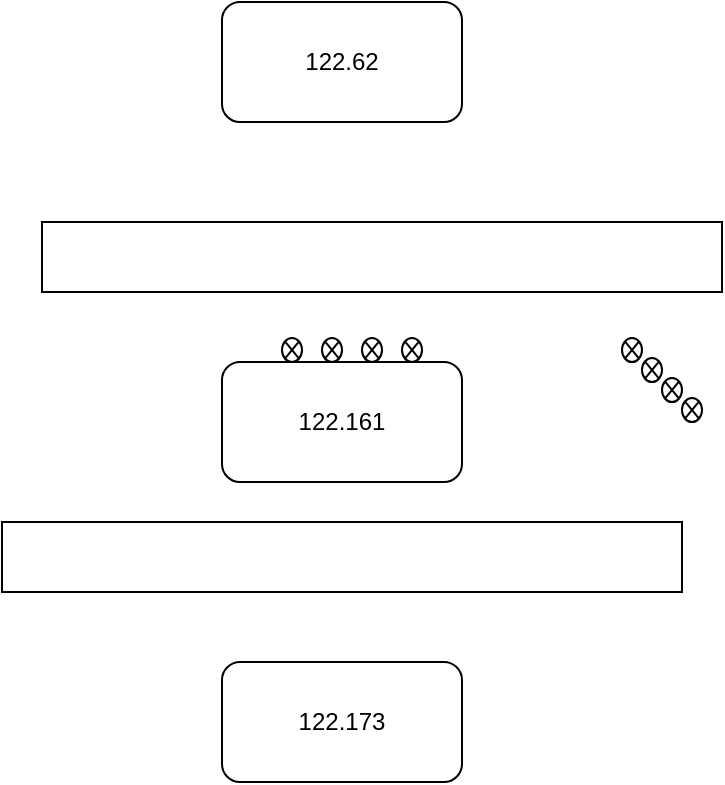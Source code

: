 <mxfile version="20.3.6" type="github">
  <diagram id="ZjyGuNeCI29jCtGGfNnS" name="第 1 页">
    <mxGraphModel dx="781" dy="468" grid="1" gridSize="10" guides="1" tooltips="1" connect="1" arrows="1" fold="1" page="1" pageScale="1" pageWidth="827" pageHeight="1169" math="0" shadow="0">
      <root>
        <mxCell id="0" />
        <mxCell id="1" parent="0" />
        <mxCell id="hN0UKFsLx4uLQ49cNi8M-2" value="122.161" style="rounded=1;whiteSpace=wrap;html=1;" vertex="1" parent="1">
          <mxGeometry x="150" y="220" width="120" height="60" as="geometry" />
        </mxCell>
        <mxCell id="hN0UKFsLx4uLQ49cNi8M-3" value="122.62" style="rounded=1;whiteSpace=wrap;html=1;" vertex="1" parent="1">
          <mxGeometry x="150" y="40" width="120" height="60" as="geometry" />
        </mxCell>
        <mxCell id="hN0UKFsLx4uLQ49cNi8M-4" value="122.173" style="rounded=1;whiteSpace=wrap;html=1;" vertex="1" parent="1">
          <mxGeometry x="150" y="370" width="120" height="60" as="geometry" />
        </mxCell>
        <mxCell id="hN0UKFsLx4uLQ49cNi8M-5" value="" style="rounded=0;whiteSpace=wrap;html=1;" vertex="1" parent="1">
          <mxGeometry x="60" y="150" width="340" height="35" as="geometry" />
        </mxCell>
        <mxCell id="hN0UKFsLx4uLQ49cNi8M-6" value="" style="rounded=0;whiteSpace=wrap;html=1;" vertex="1" parent="1">
          <mxGeometry x="40" y="300" width="340" height="35" as="geometry" />
        </mxCell>
        <mxCell id="hN0UKFsLx4uLQ49cNi8M-7" value="" style="shape=sumEllipse;perimeter=ellipsePerimeter;whiteSpace=wrap;html=1;backgroundOutline=1;" vertex="1" parent="1">
          <mxGeometry x="180" y="208" width="10" height="12" as="geometry" />
        </mxCell>
        <mxCell id="hN0UKFsLx4uLQ49cNi8M-10" value="" style="shape=sumEllipse;perimeter=ellipsePerimeter;whiteSpace=wrap;html=1;backgroundOutline=1;" vertex="1" parent="1">
          <mxGeometry x="200" y="208" width="10" height="12" as="geometry" />
        </mxCell>
        <mxCell id="hN0UKFsLx4uLQ49cNi8M-12" value="" style="shape=sumEllipse;perimeter=ellipsePerimeter;whiteSpace=wrap;html=1;backgroundOutline=1;" vertex="1" parent="1">
          <mxGeometry x="220" y="208" width="10" height="12" as="geometry" />
        </mxCell>
        <mxCell id="hN0UKFsLx4uLQ49cNi8M-17" value="" style="shape=sumEllipse;perimeter=ellipsePerimeter;whiteSpace=wrap;html=1;backgroundOutline=1;" vertex="1" parent="1">
          <mxGeometry x="240" y="208" width="10" height="12" as="geometry" />
        </mxCell>
        <mxCell id="hN0UKFsLx4uLQ49cNi8M-18" value="" style="shape=sumEllipse;perimeter=ellipsePerimeter;whiteSpace=wrap;html=1;backgroundOutline=1;" vertex="1" parent="1">
          <mxGeometry x="350" y="208" width="10" height="12" as="geometry" />
        </mxCell>
        <mxCell id="hN0UKFsLx4uLQ49cNi8M-19" value="" style="shape=sumEllipse;perimeter=ellipsePerimeter;whiteSpace=wrap;html=1;backgroundOutline=1;" vertex="1" parent="1">
          <mxGeometry x="360" y="218" width="10" height="12" as="geometry" />
        </mxCell>
        <mxCell id="hN0UKFsLx4uLQ49cNi8M-20" value="" style="shape=sumEllipse;perimeter=ellipsePerimeter;whiteSpace=wrap;html=1;backgroundOutline=1;" vertex="1" parent="1">
          <mxGeometry x="370" y="228" width="10" height="12" as="geometry" />
        </mxCell>
        <mxCell id="hN0UKFsLx4uLQ49cNi8M-21" value="" style="shape=sumEllipse;perimeter=ellipsePerimeter;whiteSpace=wrap;html=1;backgroundOutline=1;" vertex="1" parent="1">
          <mxGeometry x="380" y="238" width="10" height="12" as="geometry" />
        </mxCell>
      </root>
    </mxGraphModel>
  </diagram>
</mxfile>
